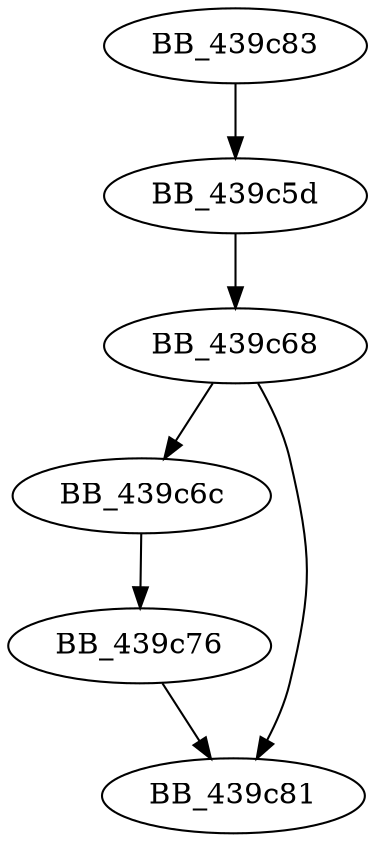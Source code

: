 DiGraph sub_439C83{
BB_439c5d->BB_439c68
BB_439c68->BB_439c6c
BB_439c68->BB_439c81
BB_439c6c->BB_439c76
BB_439c76->BB_439c81
BB_439c83->BB_439c5d
}
